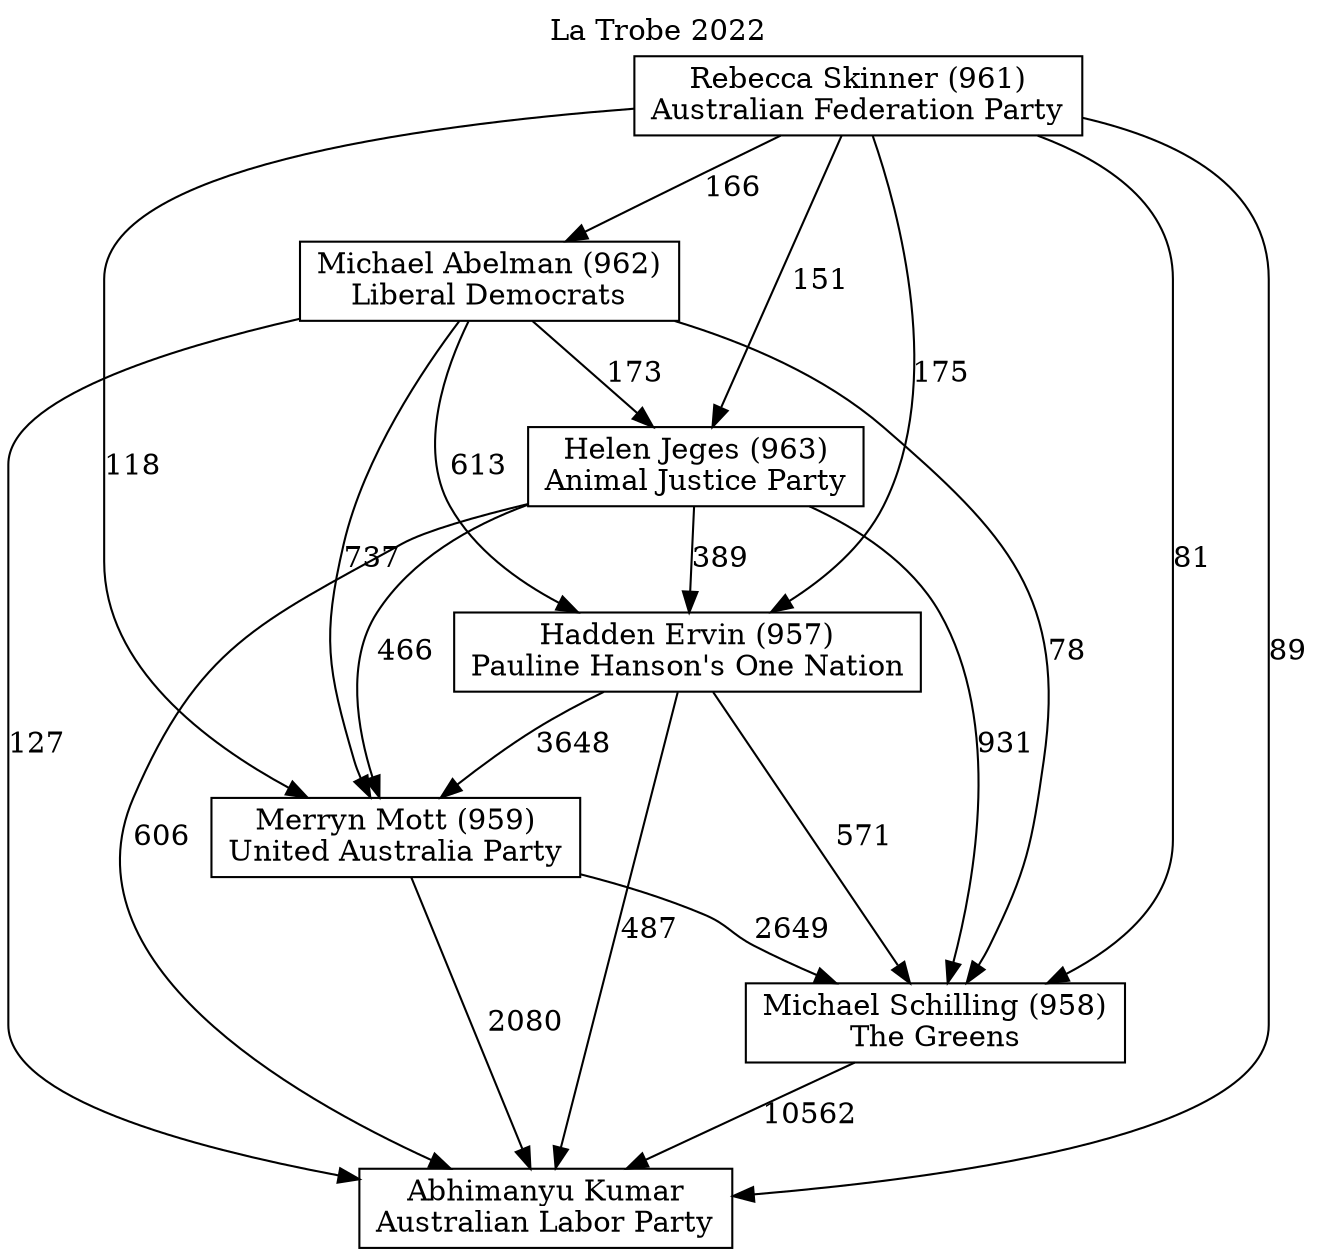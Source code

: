 // House preference flow
digraph "Abhimanyu Kumar_La Trobe_2022" {
	graph [label="La Trobe 2022" labelloc=t mclimit=10]
	node [shape=box]
	"Merryn Mott (959)" [label="Merryn Mott (959)
United Australia Party"]
	"Michael Schilling (958)" [label="Michael Schilling (958)
The Greens"]
	"Abhimanyu Kumar" [label="Abhimanyu Kumar
Australian Labor Party"]
	"Rebecca Skinner (961)" [label="Rebecca Skinner (961)
Australian Federation Party"]
	"Hadden Ervin (957)" [label="Hadden Ervin (957)
Pauline Hanson's One Nation"]
	"Helen Jeges (963)" [label="Helen Jeges (963)
Animal Justice Party"]
	"Michael Abelman (962)" [label="Michael Abelman (962)
Liberal Democrats"]
	"Michael Schilling (958)" -> "Abhimanyu Kumar" [label=10562]
	"Rebecca Skinner (961)" -> "Helen Jeges (963)" [label=151]
	"Rebecca Skinner (961)" -> "Michael Schilling (958)" [label=81]
	"Helen Jeges (963)" -> "Abhimanyu Kumar" [label=606]
	"Hadden Ervin (957)" -> "Abhimanyu Kumar" [label=487]
	"Michael Abelman (962)" -> "Hadden Ervin (957)" [label=613]
	"Rebecca Skinner (961)" -> "Hadden Ervin (957)" [label=175]
	"Helen Jeges (963)" -> "Hadden Ervin (957)" [label=389]
	"Rebecca Skinner (961)" -> "Merryn Mott (959)" [label=118]
	"Michael Abelman (962)" -> "Merryn Mott (959)" [label=737]
	"Hadden Ervin (957)" -> "Michael Schilling (958)" [label=571]
	"Hadden Ervin (957)" -> "Merryn Mott (959)" [label=3648]
	"Michael Abelman (962)" -> "Michael Schilling (958)" [label=78]
	"Rebecca Skinner (961)" -> "Michael Abelman (962)" [label=166]
	"Michael Abelman (962)" -> "Helen Jeges (963)" [label=173]
	"Helen Jeges (963)" -> "Michael Schilling (958)" [label=931]
	"Merryn Mott (959)" -> "Abhimanyu Kumar" [label=2080]
	"Rebecca Skinner (961)" -> "Abhimanyu Kumar" [label=89]
	"Merryn Mott (959)" -> "Michael Schilling (958)" [label=2649]
	"Michael Abelman (962)" -> "Abhimanyu Kumar" [label=127]
	"Helen Jeges (963)" -> "Merryn Mott (959)" [label=466]
}
